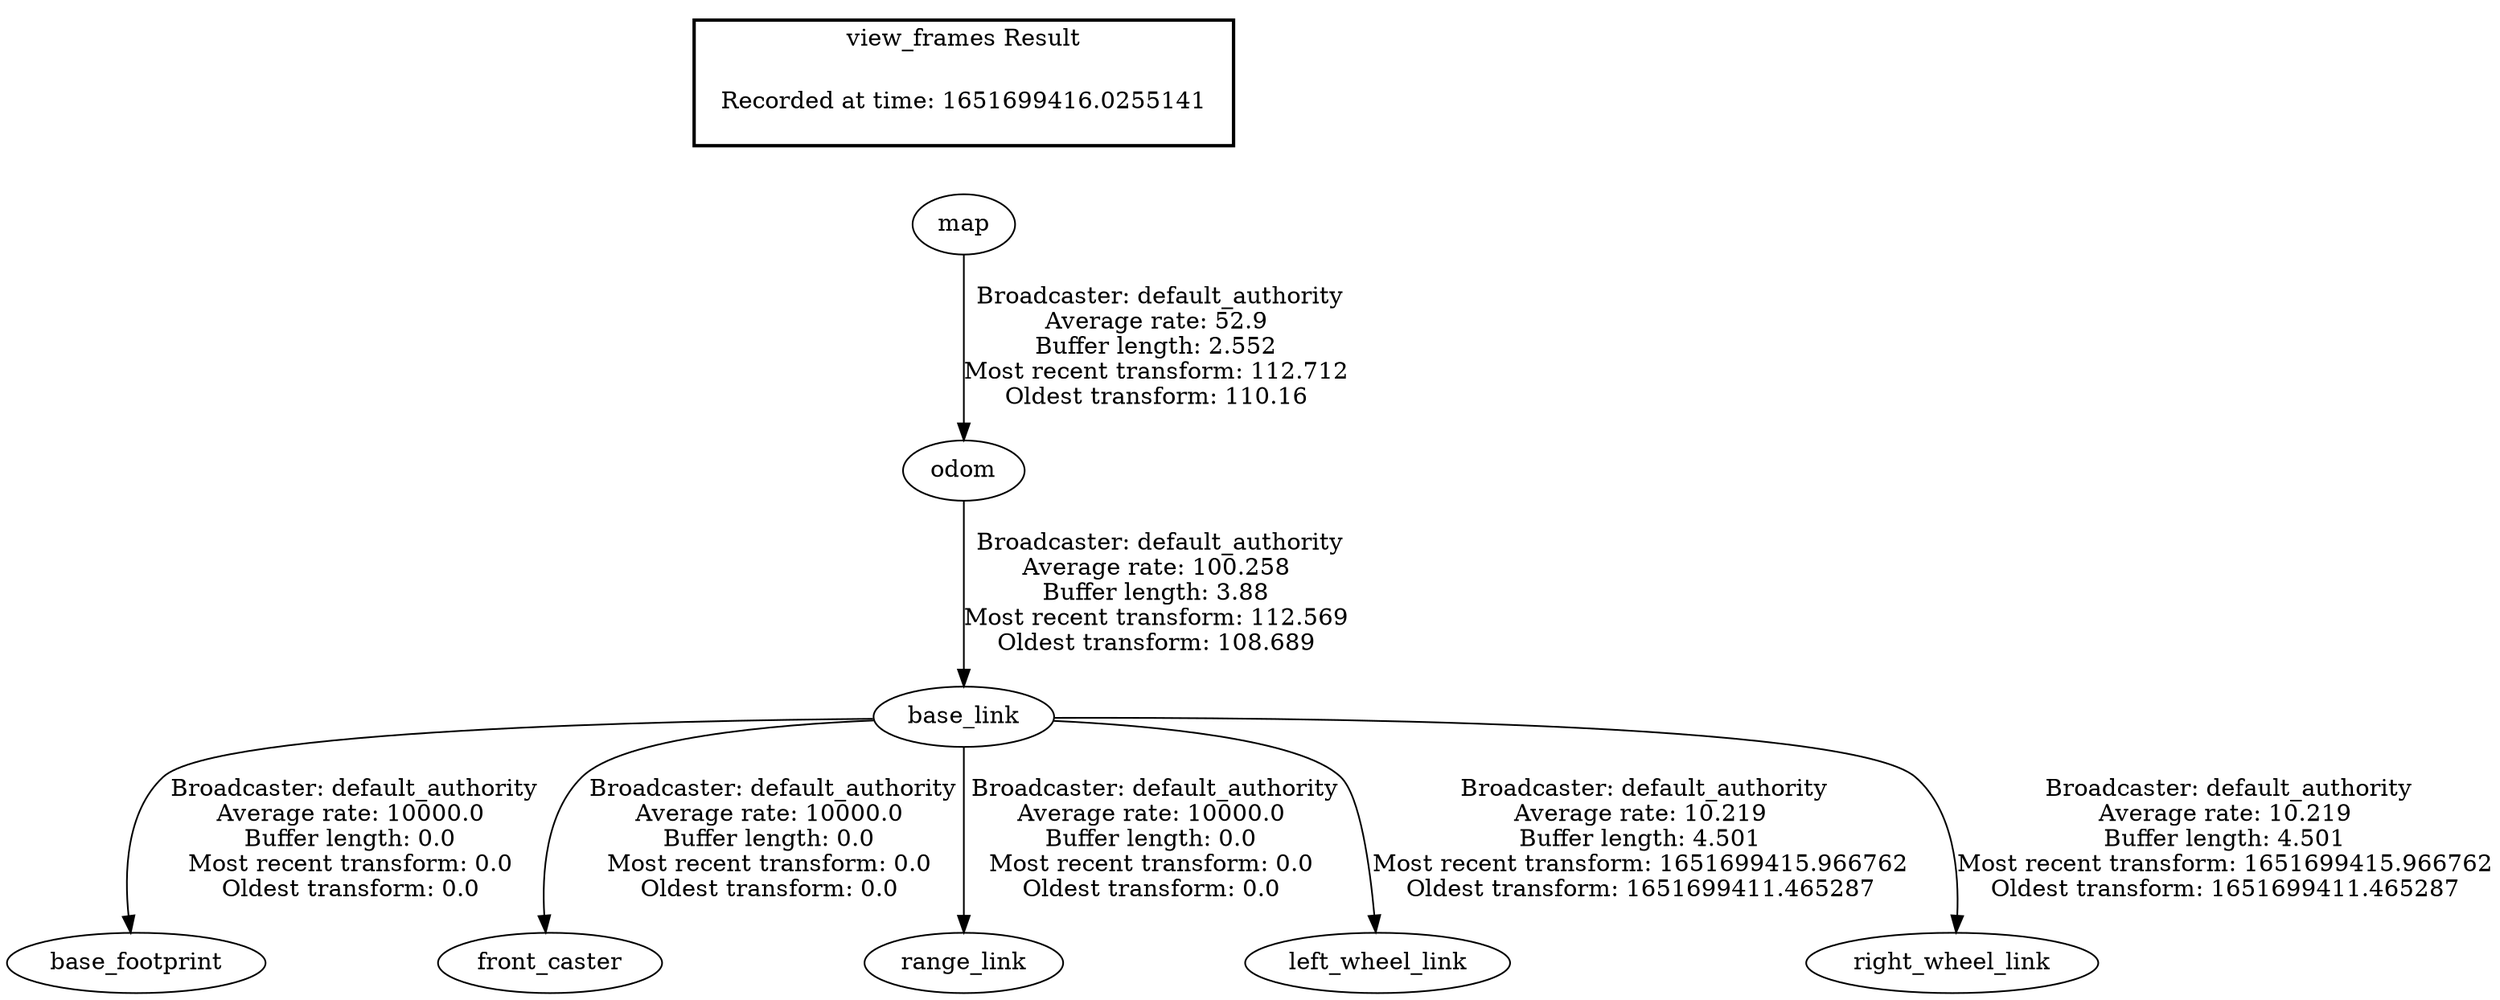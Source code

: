 digraph G {
"base_link" -> "base_footprint"[label=" Broadcaster: default_authority\nAverage rate: 10000.0\nBuffer length: 0.0\nMost recent transform: 0.0\nOldest transform: 0.0\n"];
"odom" -> "base_link"[label=" Broadcaster: default_authority\nAverage rate: 100.258\nBuffer length: 3.88\nMost recent transform: 112.569\nOldest transform: 108.689\n"];
"base_link" -> "front_caster"[label=" Broadcaster: default_authority\nAverage rate: 10000.0\nBuffer length: 0.0\nMost recent transform: 0.0\nOldest transform: 0.0\n"];
"base_link" -> "range_link"[label=" Broadcaster: default_authority\nAverage rate: 10000.0\nBuffer length: 0.0\nMost recent transform: 0.0\nOldest transform: 0.0\n"];
"base_link" -> "left_wheel_link"[label=" Broadcaster: default_authority\nAverage rate: 10.219\nBuffer length: 4.501\nMost recent transform: 1651699415.966762\nOldest transform: 1651699411.465287\n"];
"base_link" -> "right_wheel_link"[label=" Broadcaster: default_authority\nAverage rate: 10.219\nBuffer length: 4.501\nMost recent transform: 1651699415.966762\nOldest transform: 1651699411.465287\n"];
"map" -> "odom"[label=" Broadcaster: default_authority\nAverage rate: 52.9\nBuffer length: 2.552\nMost recent transform: 112.712\nOldest transform: 110.16\n"];
edge [style=invis];
 subgraph cluster_legend { style=bold; color=black; label ="view_frames Result";
"Recorded at time: 1651699416.0255141"[ shape=plaintext ] ;
}->"map";
}